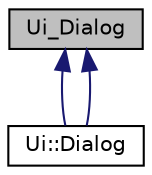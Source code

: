 digraph "Ui_Dialog"
{
  edge [fontname="Helvetica",fontsize="10",labelfontname="Helvetica",labelfontsize="10"];
  node [fontname="Helvetica",fontsize="10",shape=record];
  Node0 [label="Ui_Dialog",height=0.2,width=0.4,color="black", fillcolor="grey75", style="filled", fontcolor="black"];
  Node0 -> Node1 [dir="back",color="midnightblue",fontsize="10",style="solid"];
  Node1 [label="Ui::Dialog",height=0.2,width=0.4,color="black", fillcolor="white", style="filled",URL="$classUi_1_1Dialog.html"];
  Node0 -> Node1 [dir="back",color="midnightblue",fontsize="10",style="solid"];
}
